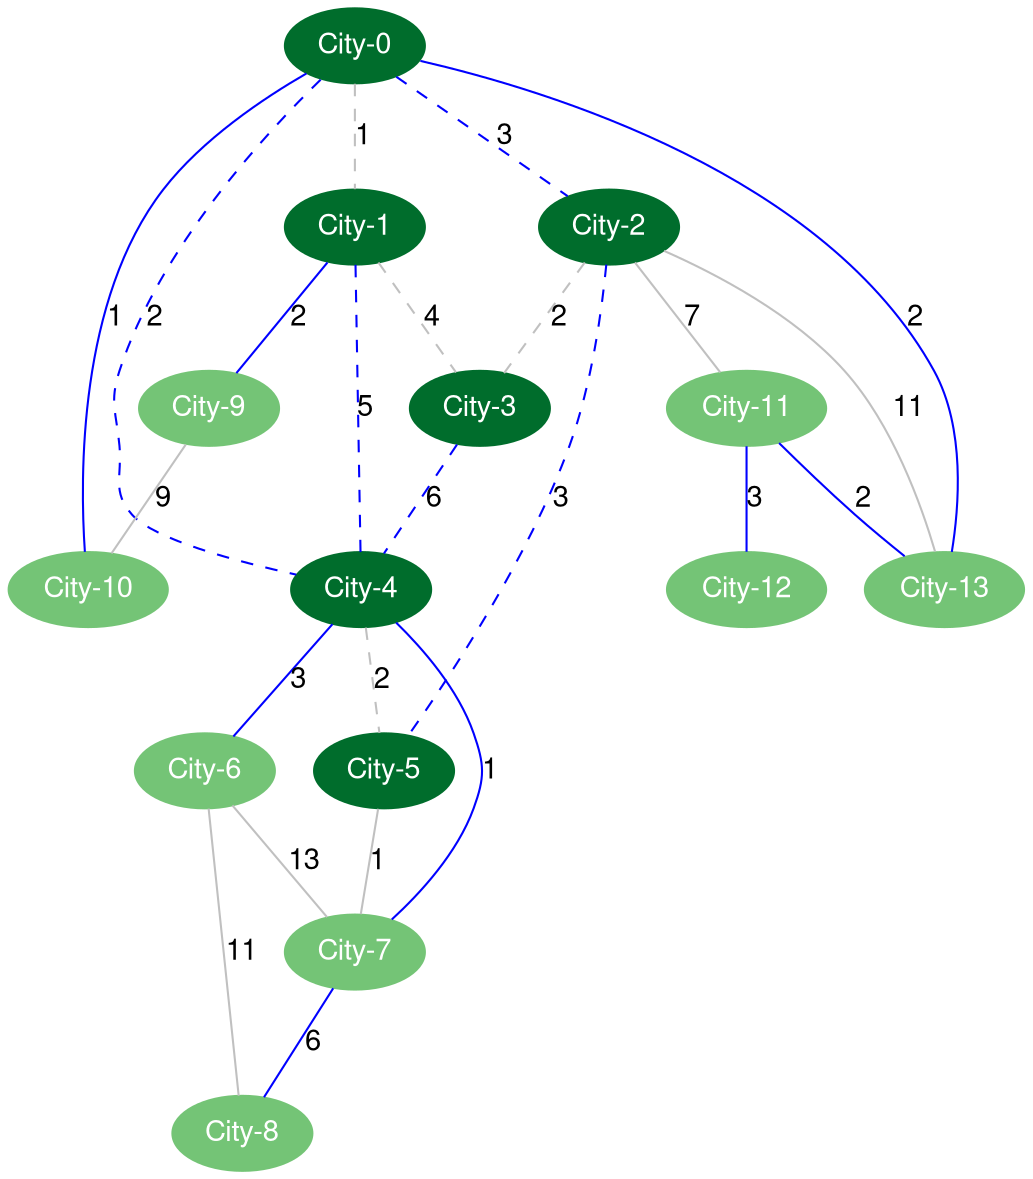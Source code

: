strict graph G{    fontname="Helvetica,Arial,sans-serif"
    node [fontname="Helvetica,Arial,sans-serif",colorscheme=greens9]
    edge [fontname="Helvetica,Arial,sans-serif"]
0 [label="City-0", style=filled, color=8,fontcolor=white]
1 [label="City-1", style=filled, color=8,fontcolor=white]
2 [label="City-2", style=filled, color=8,fontcolor=white]
3 [label="City-3", style=filled, color=8,fontcolor=white]
4 [label="City-4", style=filled, color=8,fontcolor=white]
5 [label="City-5", style=filled, color=8,fontcolor=white]
6 [label="City-6", style=filled, color=5,fontcolor=white]
7 [label="City-7", style=filled, color=5,fontcolor=white]
8 [label="City-8", style=filled, color=5,fontcolor=white]
9 [label="City-9", style=filled, color=5,fontcolor=white]
10 [label="City-10", style=filled, color=5,fontcolor=white]
11 [label="City-11", style=filled, color=5,fontcolor=white]
12 [label="City-12", style=filled, color=5,fontcolor=white]
13 [label="City-13", style=filled, color=5,fontcolor=white]
0 -- 1 [label=1, style=dashed, color=gray]
0 -- 2 [label=3, style=dashed, color=gray]
0 -- 4 [label=2, style=dashed, color=gray]
0 -- 10 [label=1, style=line, color=gray]
0 -- 13 [label=2, style=line, color=gray]
1 -- 3 [label=4, style=dashed, color=gray]
1 -- 4 [label=5, style=dashed, color=gray]
1 -- 9 [label=2, style=line, color=gray]
2 -- 3 [label=2, style=dashed, color=gray]
2 -- 5 [label=3, style=dashed, color=gray]
2 -- 11 [label=7, style=line, color=gray]
2 -- 13 [label=11, style=line, color=gray]
3 -- 4 [label=6, style=dashed, color=gray]
4 -- 5 [label=2, style=dashed, color=gray]
4 -- 6 [label=3, style=line, color=gray]
4 -- 7 [label=1, style=line, color=gray]
5 -- 7 [label=1, style=line, color=gray]
6 -- 7 [label=13, style=line, color=gray]
6 -- 8 [label=11, style=line, color=gray]
7 -- 8 [label=6, style=line, color=gray]
9 -- 10 [label=9, style=line, color=gray]
11 -- 12 [label=3, style=line, color=gray]
11 -- 13 [label=2, style=line, color=gray]
3 -- 4 [label=6, style=dashed, color=blue]
1 -- 4 [label=5, style=dashed, color=blue]
0 -- 2 [label=3, style=dashed, color=blue]
2 -- 5 [label=3, style=dashed, color=blue]
0 -- 4 [label=2, style=dashed, color=blue]
6 -- 4 [label=3, style=line, color=blue]
7 -- 4 [label=1, style=line, color=blue]
8 -- 7 [label=6, style=line, color=blue]
7 -- 4 [label=1, style=line, color=blue]
9 -- 1 [label=2, style=line, color=blue]
10 -- 0 [label=1, style=line, color=blue]
11 -- 13 [label=2, style=line, color=blue]
13 -- 0 [label=2, style=line, color=blue]
12 -- 11 [label=3, style=line, color=blue]
11 -- 13 [label=2, style=line, color=blue]
13 -- 0 [label=2, style=line, color=blue]
13 -- 0 [label=2, style=line, color=blue]
}